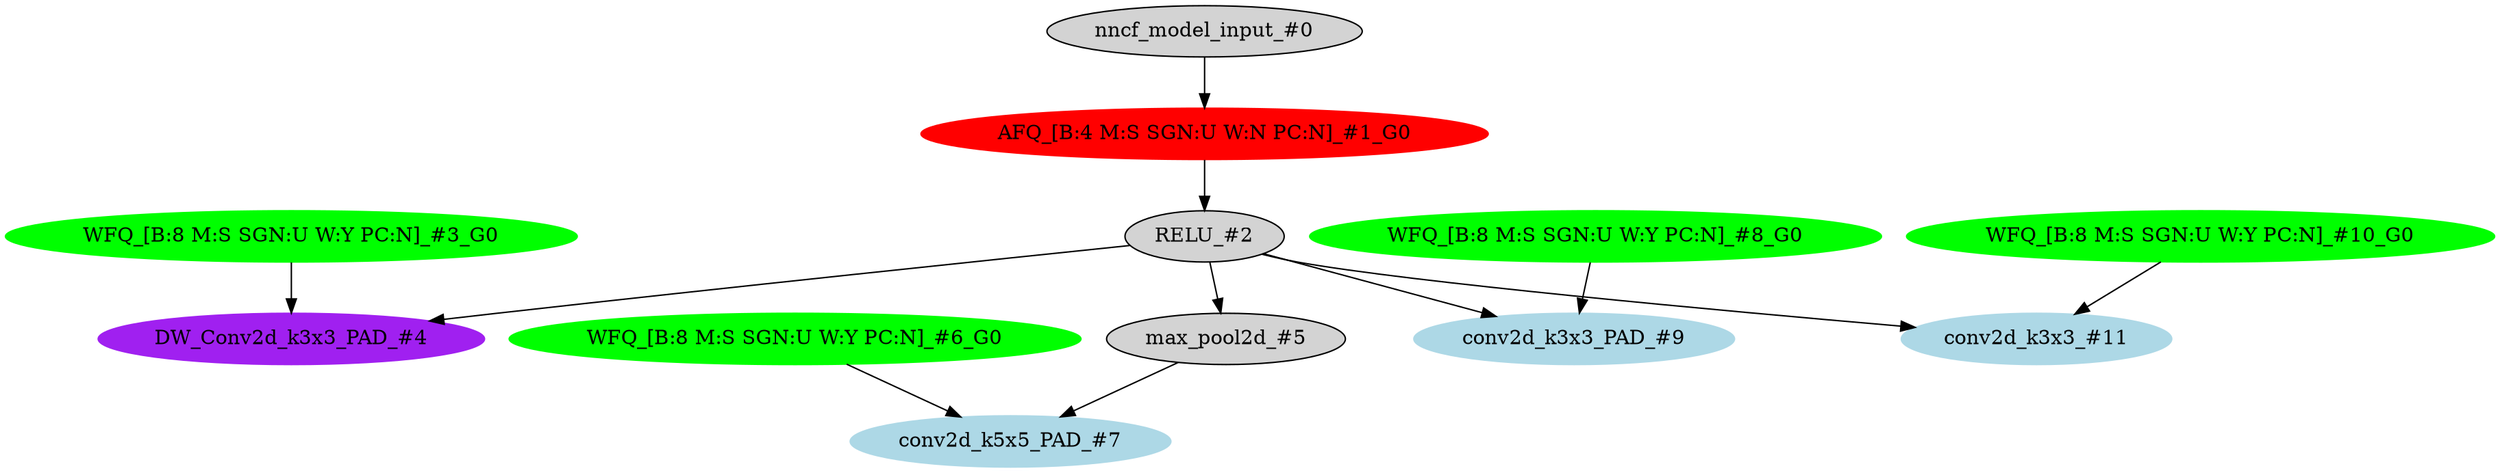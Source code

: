 strict digraph  {
"0 /nncf_model_input" [id=0, label="nncf_model_input_#0", scope="", style=filled, type=nncf_model_input];
"1 SymmetricQuantizer/symmetric_quantize" [color=red, id=1, label="AFQ_[B:4 M:S SGN:U W:N PC:N]_#1_G0", scope=SymmetricQuantizer, style=filled, type=symmetric_quantize];
"2 MultiBranchesModel/ReLU/RELU" [id=2, label="RELU_#2", scope="MultiBranchesModel/ReLU", style=filled, type=RELU];
"3 MultiBranchesModel/NNCFConv2d[conv_a]/ModuleDict[pre_ops]/UpdateWeight[0]/SymmetricQuantizer[op]/symmetric_quantize" [color=green, id=3, label="WFQ_[B:8 M:S SGN:U W:Y PC:N]_#3_G0", scope="MultiBranchesModel/NNCFConv2d[conv_a]/ModuleDict[pre_ops]/UpdateWeight[0]/SymmetricQuantizer[op]", style=filled, type=symmetric_quantize];
"4 MultiBranchesModel/NNCFConv2d[conv_a]/conv2d" [color=purple, id=4, label="DW_Conv2d_k3x3_PAD_#4", scope="MultiBranchesModel/NNCFConv2d[conv_a]", style=filled, type=conv2d];
"5 MultiBranchesModel/MaxPool2d[max_pool_b]/max_pool2d" [id=5, label="max_pool2d_#5", scope="MultiBranchesModel/MaxPool2d[max_pool_b]", style=filled, type=max_pool2d];
"6 MultiBranchesModel/NNCFConv2d[conv_b]/ModuleDict[pre_ops]/UpdateWeight[0]/SymmetricQuantizer[op]/symmetric_quantize" [color=green, id=6, label="WFQ_[B:8 M:S SGN:U W:Y PC:N]_#6_G0", scope="MultiBranchesModel/NNCFConv2d[conv_b]/ModuleDict[pre_ops]/UpdateWeight[0]/SymmetricQuantizer[op]", style=filled, type=symmetric_quantize];
"7 MultiBranchesModel/NNCFConv2d[conv_b]/conv2d" [color=lightblue, id=7, label="conv2d_k5x5_PAD_#7", scope="MultiBranchesModel/NNCFConv2d[conv_b]", style=filled, type=conv2d];
"8 MultiBranchesModel/NNCFConv2d[conv_c]/ModuleDict[pre_ops]/UpdateWeight[0]/SymmetricQuantizer[op]/symmetric_quantize" [color=green, id=8, label="WFQ_[B:8 M:S SGN:U W:Y PC:N]_#8_G0", scope="MultiBranchesModel/NNCFConv2d[conv_c]/ModuleDict[pre_ops]/UpdateWeight[0]/SymmetricQuantizer[op]", style=filled, type=symmetric_quantize];
"9 MultiBranchesModel/NNCFConv2d[conv_c]/conv2d" [color=lightblue, id=9, label="conv2d_k3x3_PAD_#9", scope="MultiBranchesModel/NNCFConv2d[conv_c]", style=filled, type=conv2d];
"10 MultiBranchesModel/NNCFConv2d[conv_d]/ModuleDict[pre_ops]/UpdateWeight[0]/SymmetricQuantizer[op]/symmetric_quantize" [color=green, id=10, label="WFQ_[B:8 M:S SGN:U W:Y PC:N]_#10_G0", scope="MultiBranchesModel/NNCFConv2d[conv_d]/ModuleDict[pre_ops]/UpdateWeight[0]/SymmetricQuantizer[op]", style=filled, type=symmetric_quantize];
"11 MultiBranchesModel/NNCFConv2d[conv_d]/conv2d" [color=lightblue, id=11, label="conv2d_k3x3_#11", scope="MultiBranchesModel/NNCFConv2d[conv_d]", style=filled, type=conv2d];
"0 /nncf_model_input" -> "1 SymmetricQuantizer/symmetric_quantize";
"1 SymmetricQuantizer/symmetric_quantize" -> "2 MultiBranchesModel/ReLU/RELU";
"2 MultiBranchesModel/ReLU/RELU" -> "4 MultiBranchesModel/NNCFConv2d[conv_a]/conv2d";
"2 MultiBranchesModel/ReLU/RELU" -> "5 MultiBranchesModel/MaxPool2d[max_pool_b]/max_pool2d";
"2 MultiBranchesModel/ReLU/RELU" -> "9 MultiBranchesModel/NNCFConv2d[conv_c]/conv2d";
"2 MultiBranchesModel/ReLU/RELU" -> "11 MultiBranchesModel/NNCFConv2d[conv_d]/conv2d";
"3 MultiBranchesModel/NNCFConv2d[conv_a]/ModuleDict[pre_ops]/UpdateWeight[0]/SymmetricQuantizer[op]/symmetric_quantize" -> "4 MultiBranchesModel/NNCFConv2d[conv_a]/conv2d";
"5 MultiBranchesModel/MaxPool2d[max_pool_b]/max_pool2d" -> "7 MultiBranchesModel/NNCFConv2d[conv_b]/conv2d";
"6 MultiBranchesModel/NNCFConv2d[conv_b]/ModuleDict[pre_ops]/UpdateWeight[0]/SymmetricQuantizer[op]/symmetric_quantize" -> "7 MultiBranchesModel/NNCFConv2d[conv_b]/conv2d";
"8 MultiBranchesModel/NNCFConv2d[conv_c]/ModuleDict[pre_ops]/UpdateWeight[0]/SymmetricQuantizer[op]/symmetric_quantize" -> "9 MultiBranchesModel/NNCFConv2d[conv_c]/conv2d";
"10 MultiBranchesModel/NNCFConv2d[conv_d]/ModuleDict[pre_ops]/UpdateWeight[0]/SymmetricQuantizer[op]/symmetric_quantize" -> "11 MultiBranchesModel/NNCFConv2d[conv_d]/conv2d";
}
